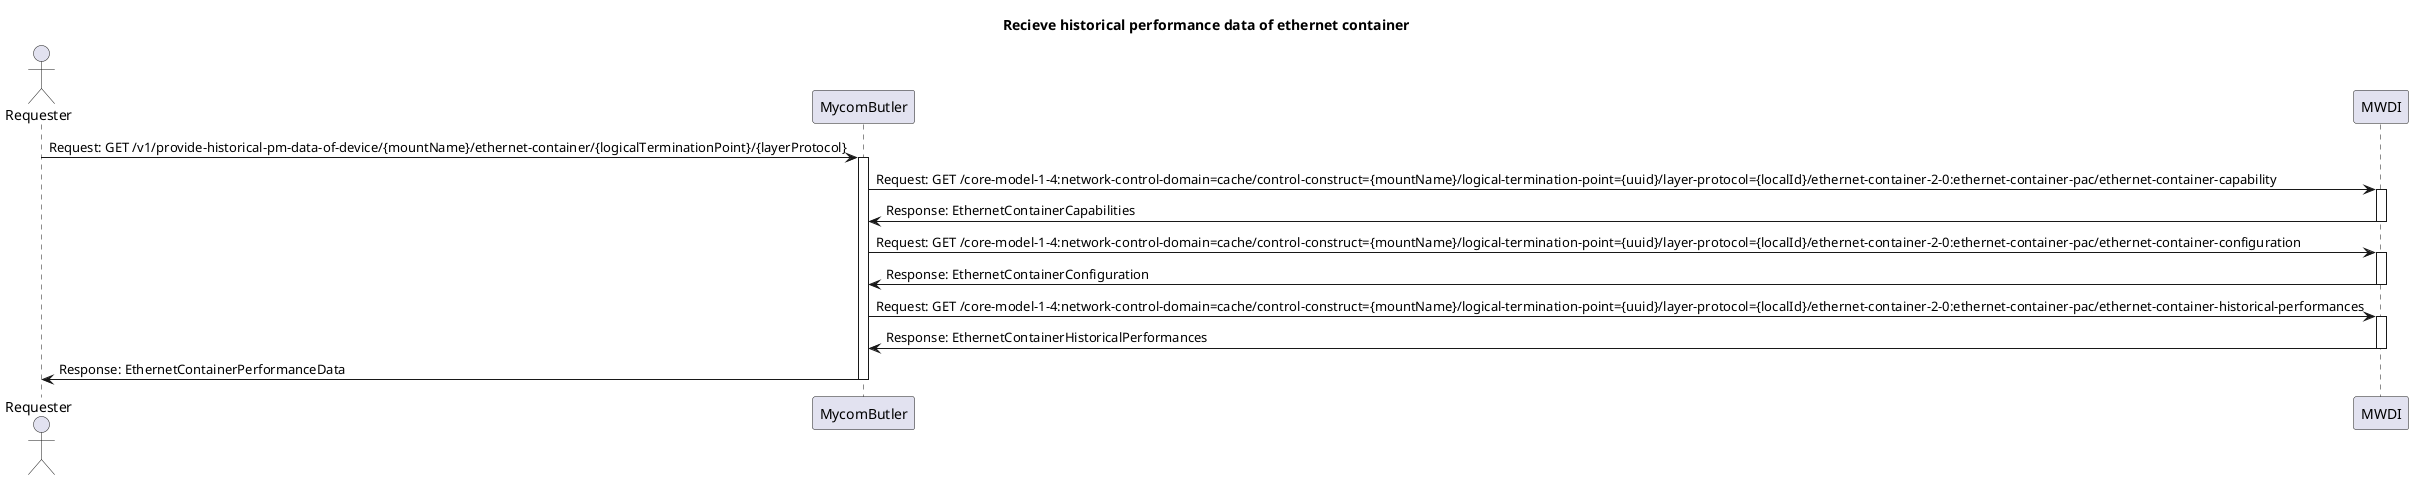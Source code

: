 @startuml Recieve_PM_data_ethernet_container
title "Recieve historical performance data of ethernet container"

actor Requester
participant MycomButler
participant MWDI

Requester -> MycomButler: Request: GET /v1/provide-historical-pm-data-of-device/{mountName}/ethernet-container/{logicalTerminationPoint}/{layerProtocol}
activate MycomButler

MycomButler -> MWDI: Request: GET /core-model-1-4:network-control-domain=cache/control-construct={mountName}/logical-termination-point={uuid}/layer-protocol={localId}/ethernet-container-2-0:ethernet-container-pac/ethernet-container-capability
activate MWDI
MWDI -> MycomButler: Response: EthernetContainerCapabilities
deactivate MWDI

MycomButler -> MWDI: Request: GET /core-model-1-4:network-control-domain=cache/control-construct={mountName}/logical-termination-point={uuid}/layer-protocol={localId}/ethernet-container-2-0:ethernet-container-pac/ethernet-container-configuration
activate MWDI
MWDI -> MycomButler: Response: EthernetContainerConfiguration
deactivate MWDI

MycomButler -> MWDI: Request: GET /core-model-1-4:network-control-domain=cache/control-construct={mountName}/logical-termination-point={uuid}/layer-protocol={localId}/ethernet-container-2-0:ethernet-container-pac/ethernet-container-historical-performances
activate MWDI
MWDI -> MycomButler: Response: EthernetContainerHistoricalPerformances
deactivate MWDI

MycomButler -> Requester: Response: EthernetContainerPerformanceData

deactivate MycomButler

@enduml
